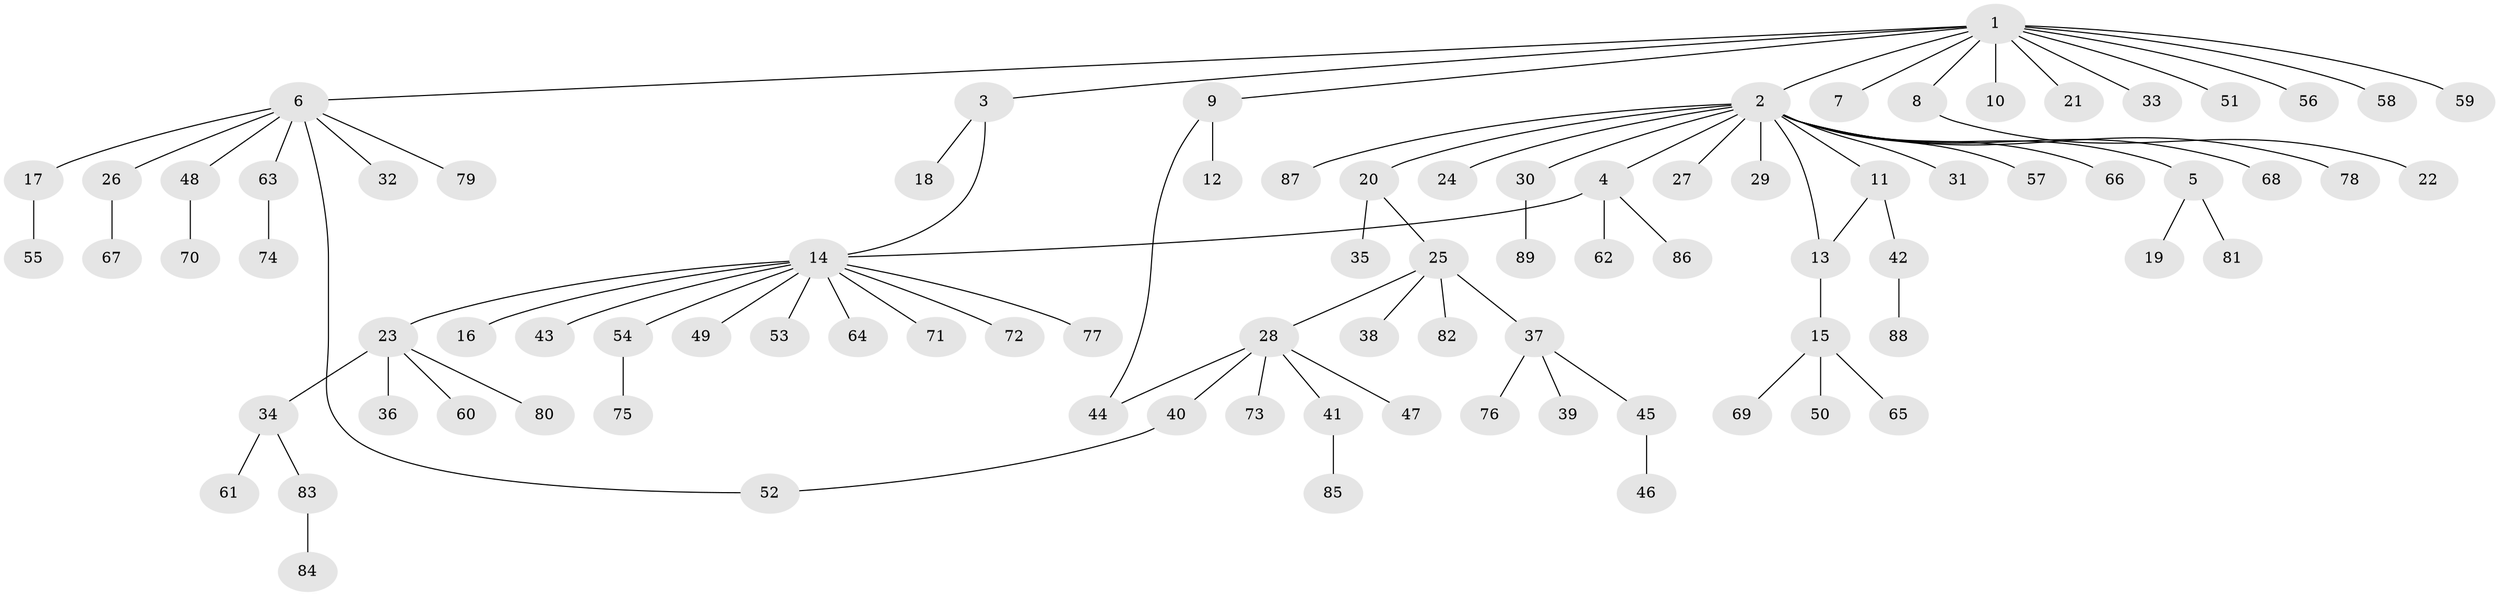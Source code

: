 // coarse degree distribution, {13: 0.015384615384615385, 15: 0.015384615384615385, 2: 0.13846153846153847, 3: 0.07692307692307693, 7: 0.015384615384615385, 1: 0.676923076923077, 11: 0.015384615384615385, 4: 0.03076923076923077, 5: 0.015384615384615385}
// Generated by graph-tools (version 1.1) at 2025/51/02/27/25 19:51:55]
// undirected, 89 vertices, 92 edges
graph export_dot {
graph [start="1"]
  node [color=gray90,style=filled];
  1;
  2;
  3;
  4;
  5;
  6;
  7;
  8;
  9;
  10;
  11;
  12;
  13;
  14;
  15;
  16;
  17;
  18;
  19;
  20;
  21;
  22;
  23;
  24;
  25;
  26;
  27;
  28;
  29;
  30;
  31;
  32;
  33;
  34;
  35;
  36;
  37;
  38;
  39;
  40;
  41;
  42;
  43;
  44;
  45;
  46;
  47;
  48;
  49;
  50;
  51;
  52;
  53;
  54;
  55;
  56;
  57;
  58;
  59;
  60;
  61;
  62;
  63;
  64;
  65;
  66;
  67;
  68;
  69;
  70;
  71;
  72;
  73;
  74;
  75;
  76;
  77;
  78;
  79;
  80;
  81;
  82;
  83;
  84;
  85;
  86;
  87;
  88;
  89;
  1 -- 2;
  1 -- 3;
  1 -- 6;
  1 -- 7;
  1 -- 8;
  1 -- 9;
  1 -- 10;
  1 -- 21;
  1 -- 33;
  1 -- 51;
  1 -- 56;
  1 -- 58;
  1 -- 59;
  2 -- 4;
  2 -- 5;
  2 -- 11;
  2 -- 13;
  2 -- 20;
  2 -- 24;
  2 -- 27;
  2 -- 29;
  2 -- 30;
  2 -- 31;
  2 -- 57;
  2 -- 66;
  2 -- 68;
  2 -- 78;
  2 -- 87;
  3 -- 14;
  3 -- 18;
  4 -- 14;
  4 -- 62;
  4 -- 86;
  5 -- 19;
  5 -- 81;
  6 -- 17;
  6 -- 26;
  6 -- 32;
  6 -- 48;
  6 -- 52;
  6 -- 63;
  6 -- 79;
  8 -- 22;
  9 -- 12;
  9 -- 44;
  11 -- 13;
  11 -- 42;
  13 -- 15;
  14 -- 16;
  14 -- 23;
  14 -- 43;
  14 -- 49;
  14 -- 53;
  14 -- 54;
  14 -- 64;
  14 -- 71;
  14 -- 72;
  14 -- 77;
  15 -- 50;
  15 -- 65;
  15 -- 69;
  17 -- 55;
  20 -- 25;
  20 -- 35;
  23 -- 34;
  23 -- 36;
  23 -- 60;
  23 -- 80;
  25 -- 28;
  25 -- 37;
  25 -- 38;
  25 -- 82;
  26 -- 67;
  28 -- 40;
  28 -- 41;
  28 -- 44;
  28 -- 47;
  28 -- 73;
  30 -- 89;
  34 -- 61;
  34 -- 83;
  37 -- 39;
  37 -- 45;
  37 -- 76;
  40 -- 52;
  41 -- 85;
  42 -- 88;
  45 -- 46;
  48 -- 70;
  54 -- 75;
  63 -- 74;
  83 -- 84;
}
